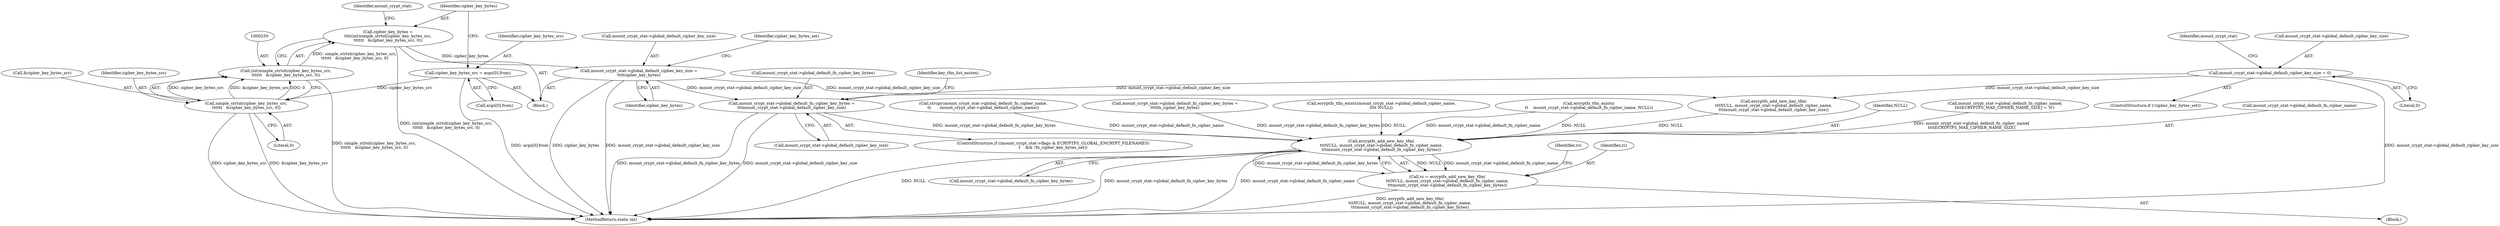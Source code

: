 digraph "0_linux_764355487ea220fdc2faf128d577d7f679b91f97_0@API" {
"1000474" [label="(Call,mount_crypt_stat->global_default_fn_cipher_key_bytes =\n\t\t\tmount_crypt_stat->global_default_cipher_key_size)"];
"1000460" [label="(Call,mount_crypt_stat->global_default_cipher_key_size = 0)"];
"1000256" [label="(Call,mount_crypt_stat->global_default_cipher_key_size =\n\t\t\t\tcipher_key_bytes)"];
"1000247" [label="(Call,cipher_key_bytes =\n\t\t\t\t(int)simple_strtol(cipher_key_bytes_src,\n\t\t\t\t\t\t   &cipher_key_bytes_src, 0))"];
"1000249" [label="(Call,(int)simple_strtol(cipher_key_bytes_src,\n\t\t\t\t\t\t   &cipher_key_bytes_src, 0))"];
"1000251" [label="(Call,simple_strtol(cipher_key_bytes_src,\n\t\t\t\t\t\t   &cipher_key_bytes_src, 0))"];
"1000240" [label="(Call,cipher_key_bytes_src = args[0].from)"];
"1000529" [label="(Call,ecryptfs_add_new_key_tfm(\n\t\t\tNULL, mount_crypt_stat->global_default_fn_cipher_name,\n\t\t\tmount_crypt_stat->global_default_fn_cipher_key_bytes))"];
"1000527" [label="(Call,rc = ecryptfs_add_new_key_tfm(\n\t\t\tNULL, mount_crypt_stat->global_default_fn_cipher_name,\n\t\t\tmount_crypt_stat->global_default_fn_cipher_key_bytes))"];
"1000529" [label="(Call,ecryptfs_add_new_key_tfm(\n\t\t\tNULL, mount_crypt_stat->global_default_fn_cipher_name,\n\t\t\tmount_crypt_stat->global_default_fn_cipher_key_bytes))"];
"1000457" [label="(ControlStructure,if (!cipher_key_bytes_set))"];
"1000464" [label="(Literal,0)"];
"1000260" [label="(Identifier,cipher_key_bytes)"];
"1000450" [label="(Call,strcpy(mount_crypt_stat->global_default_fn_cipher_name,\n\t\t       mount_crypt_stat->global_default_cipher_name))"];
"1000380" [label="(Call,mount_crypt_stat->global_default_fn_cipher_key_bytes =\n\t\t\t\tfn_cipher_key_bytes)"];
"1000528" [label="(Identifier,rc)"];
"1000486" [label="(Call,ecryptfs_tfm_exists(mount_crypt_stat->global_default_cipher_name,\n\t\t\t\t NULL))"];
"1000256" [label="(Call,mount_crypt_stat->global_default_cipher_key_size =\n\t\t\t\tcipher_key_bytes)"];
"1000249" [label="(Call,(int)simple_strtol(cipher_key_bytes_src,\n\t\t\t\t\t\t   &cipher_key_bytes_src, 0))"];
"1000253" [label="(Call,&cipher_key_bytes_src)"];
"1000465" [label="(ControlStructure,if ((mount_crypt_stat->flags & ECRYPTFS_GLOBAL_ENCRYPT_FILENAMES)\n\t    && !fn_cipher_key_bytes_set))"];
"1000526" [label="(Block,)"];
"1000527" [label="(Call,rc = ecryptfs_add_new_key_tfm(\n\t\t\tNULL, mount_crypt_stat->global_default_fn_cipher_name,\n\t\t\tmount_crypt_stat->global_default_fn_cipher_key_bytes))"];
"1000475" [label="(Call,mount_crypt_stat->global_default_fn_cipher_key_bytes)"];
"1000461" [label="(Call,mount_crypt_stat->global_default_cipher_key_size)"];
"1000483" [label="(Identifier,key_tfm_list_mutex)"];
"1000538" [label="(Identifier,rc)"];
"1000521" [label="(Call,ecryptfs_tfm_exists(\n\t\t    mount_crypt_stat->global_default_fn_cipher_name, NULL))"];
"1000241" [label="(Identifier,cipher_key_bytes_src)"];
"1000257" [label="(Call,mount_crypt_stat->global_default_cipher_key_size)"];
"1000560" [label="(MethodReturn,static int)"];
"1000252" [label="(Identifier,cipher_key_bytes_src)"];
"1000262" [label="(Identifier,cipher_key_bytes_set)"];
"1000240" [label="(Call,cipher_key_bytes_src = args[0].from)"];
"1000242" [label="(Call,args[0].from)"];
"1000494" [label="(Call,ecryptfs_add_new_key_tfm(\n\t\t\tNULL, mount_crypt_stat->global_default_cipher_name,\n\t\t\tmount_crypt_stat->global_default_cipher_key_size))"];
"1000478" [label="(Call,mount_crypt_stat->global_default_cipher_key_size)"];
"1000248" [label="(Identifier,cipher_key_bytes)"];
"1000534" [label="(Call,mount_crypt_stat->global_default_fn_cipher_key_bytes)"];
"1000530" [label="(Identifier,NULL)"];
"1000352" [label="(Call,mount_crypt_stat->global_default_fn_cipher_name[\n\t\t\t\tECRYPTFS_MAX_CIPHER_NAME_SIZE] = '\0')"];
"1000258" [label="(Identifier,mount_crypt_stat)"];
"1000460" [label="(Call,mount_crypt_stat->global_default_cipher_key_size = 0)"];
"1000255" [label="(Literal,0)"];
"1000247" [label="(Call,cipher_key_bytes =\n\t\t\t\t(int)simple_strtol(cipher_key_bytes_src,\n\t\t\t\t\t\t   &cipher_key_bytes_src, 0))"];
"1000474" [label="(Call,mount_crypt_stat->global_default_fn_cipher_key_bytes =\n\t\t\tmount_crypt_stat->global_default_cipher_key_size)"];
"1000469" [label="(Identifier,mount_crypt_stat)"];
"1000251" [label="(Call,simple_strtol(cipher_key_bytes_src,\n\t\t\t\t\t\t   &cipher_key_bytes_src, 0))"];
"1000188" [label="(Block,)"];
"1000531" [label="(Call,mount_crypt_stat->global_default_fn_cipher_name)"];
"1000474" -> "1000465"  [label="AST: "];
"1000474" -> "1000478"  [label="CFG: "];
"1000475" -> "1000474"  [label="AST: "];
"1000478" -> "1000474"  [label="AST: "];
"1000483" -> "1000474"  [label="CFG: "];
"1000474" -> "1000560"  [label="DDG: mount_crypt_stat->global_default_fn_cipher_key_bytes"];
"1000474" -> "1000560"  [label="DDG: mount_crypt_stat->global_default_cipher_key_size"];
"1000460" -> "1000474"  [label="DDG: mount_crypt_stat->global_default_cipher_key_size"];
"1000256" -> "1000474"  [label="DDG: mount_crypt_stat->global_default_cipher_key_size"];
"1000474" -> "1000529"  [label="DDG: mount_crypt_stat->global_default_fn_cipher_key_bytes"];
"1000460" -> "1000457"  [label="AST: "];
"1000460" -> "1000464"  [label="CFG: "];
"1000461" -> "1000460"  [label="AST: "];
"1000464" -> "1000460"  [label="AST: "];
"1000469" -> "1000460"  [label="CFG: "];
"1000460" -> "1000560"  [label="DDG: mount_crypt_stat->global_default_cipher_key_size"];
"1000460" -> "1000494"  [label="DDG: mount_crypt_stat->global_default_cipher_key_size"];
"1000256" -> "1000188"  [label="AST: "];
"1000256" -> "1000260"  [label="CFG: "];
"1000257" -> "1000256"  [label="AST: "];
"1000260" -> "1000256"  [label="AST: "];
"1000262" -> "1000256"  [label="CFG: "];
"1000256" -> "1000560"  [label="DDG: cipher_key_bytes"];
"1000256" -> "1000560"  [label="DDG: mount_crypt_stat->global_default_cipher_key_size"];
"1000247" -> "1000256"  [label="DDG: cipher_key_bytes"];
"1000256" -> "1000494"  [label="DDG: mount_crypt_stat->global_default_cipher_key_size"];
"1000247" -> "1000188"  [label="AST: "];
"1000247" -> "1000249"  [label="CFG: "];
"1000248" -> "1000247"  [label="AST: "];
"1000249" -> "1000247"  [label="AST: "];
"1000258" -> "1000247"  [label="CFG: "];
"1000247" -> "1000560"  [label="DDG: (int)simple_strtol(cipher_key_bytes_src,\n\t\t\t\t\t\t   &cipher_key_bytes_src, 0)"];
"1000249" -> "1000247"  [label="DDG: simple_strtol(cipher_key_bytes_src,\n\t\t\t\t\t\t   &cipher_key_bytes_src, 0)"];
"1000249" -> "1000251"  [label="CFG: "];
"1000250" -> "1000249"  [label="AST: "];
"1000251" -> "1000249"  [label="AST: "];
"1000249" -> "1000560"  [label="DDG: simple_strtol(cipher_key_bytes_src,\n\t\t\t\t\t\t   &cipher_key_bytes_src, 0)"];
"1000251" -> "1000249"  [label="DDG: cipher_key_bytes_src"];
"1000251" -> "1000249"  [label="DDG: &cipher_key_bytes_src"];
"1000251" -> "1000249"  [label="DDG: 0"];
"1000251" -> "1000255"  [label="CFG: "];
"1000252" -> "1000251"  [label="AST: "];
"1000253" -> "1000251"  [label="AST: "];
"1000255" -> "1000251"  [label="AST: "];
"1000251" -> "1000560"  [label="DDG: &cipher_key_bytes_src"];
"1000251" -> "1000560"  [label="DDG: cipher_key_bytes_src"];
"1000240" -> "1000251"  [label="DDG: cipher_key_bytes_src"];
"1000240" -> "1000188"  [label="AST: "];
"1000240" -> "1000242"  [label="CFG: "];
"1000241" -> "1000240"  [label="AST: "];
"1000242" -> "1000240"  [label="AST: "];
"1000248" -> "1000240"  [label="CFG: "];
"1000240" -> "1000560"  [label="DDG: args[0].from"];
"1000529" -> "1000527"  [label="AST: "];
"1000529" -> "1000534"  [label="CFG: "];
"1000530" -> "1000529"  [label="AST: "];
"1000531" -> "1000529"  [label="AST: "];
"1000534" -> "1000529"  [label="AST: "];
"1000527" -> "1000529"  [label="CFG: "];
"1000529" -> "1000560"  [label="DDG: mount_crypt_stat->global_default_fn_cipher_name"];
"1000529" -> "1000560"  [label="DDG: NULL"];
"1000529" -> "1000560"  [label="DDG: mount_crypt_stat->global_default_fn_cipher_key_bytes"];
"1000529" -> "1000527"  [label="DDG: NULL"];
"1000529" -> "1000527"  [label="DDG: mount_crypt_stat->global_default_fn_cipher_name"];
"1000529" -> "1000527"  [label="DDG: mount_crypt_stat->global_default_fn_cipher_key_bytes"];
"1000521" -> "1000529"  [label="DDG: NULL"];
"1000521" -> "1000529"  [label="DDG: mount_crypt_stat->global_default_fn_cipher_name"];
"1000494" -> "1000529"  [label="DDG: NULL"];
"1000486" -> "1000529"  [label="DDG: NULL"];
"1000352" -> "1000529"  [label="DDG: mount_crypt_stat->global_default_fn_cipher_name[\n\t\t\t\tECRYPTFS_MAX_CIPHER_NAME_SIZE]"];
"1000450" -> "1000529"  [label="DDG: mount_crypt_stat->global_default_fn_cipher_name"];
"1000380" -> "1000529"  [label="DDG: mount_crypt_stat->global_default_fn_cipher_key_bytes"];
"1000527" -> "1000526"  [label="AST: "];
"1000528" -> "1000527"  [label="AST: "];
"1000538" -> "1000527"  [label="CFG: "];
"1000527" -> "1000560"  [label="DDG: ecryptfs_add_new_key_tfm(\n\t\t\tNULL, mount_crypt_stat->global_default_fn_cipher_name,\n\t\t\tmount_crypt_stat->global_default_fn_cipher_key_bytes)"];
}
